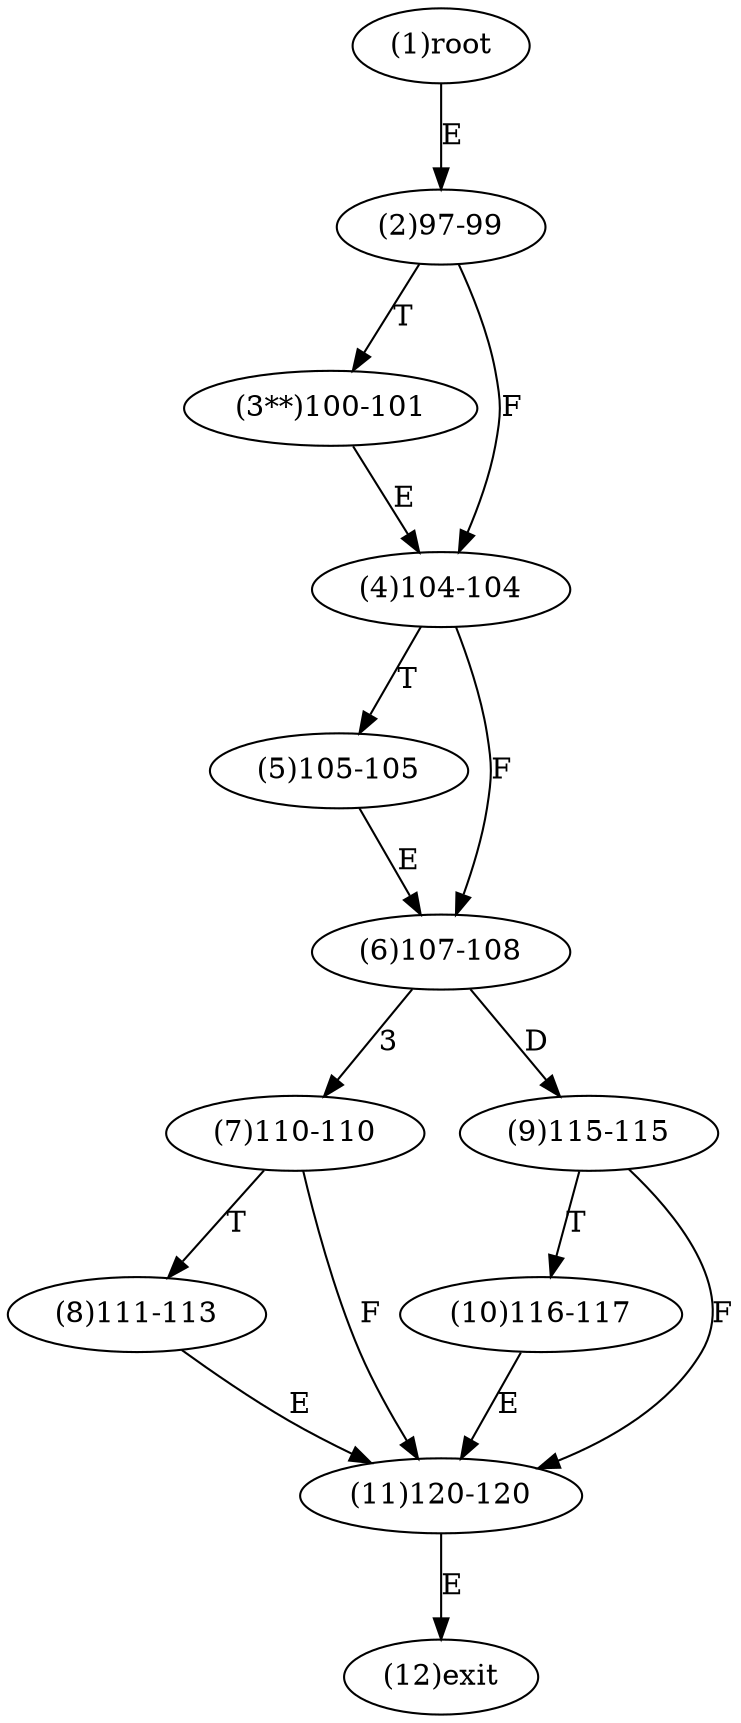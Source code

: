 digraph "" { 
1[ label="(1)root"];
2[ label="(2)97-99"];
3[ label="(3**)100-101"];
4[ label="(4)104-104"];
5[ label="(5)105-105"];
6[ label="(6)107-108"];
7[ label="(7)110-110"];
8[ label="(8)111-113"];
9[ label="(9)115-115"];
10[ label="(10)116-117"];
11[ label="(11)120-120"];
12[ label="(12)exit"];
1->2[ label="E"];
2->4[ label="F"];
2->3[ label="T"];
3->4[ label="E"];
4->6[ label="F"];
4->5[ label="T"];
5->6[ label="E"];
6->7[ label="3"];
6->9[ label="D"];
7->11[ label="F"];
7->8[ label="T"];
8->11[ label="E"];
9->11[ label="F"];
9->10[ label="T"];
10->11[ label="E"];
11->12[ label="E"];
}